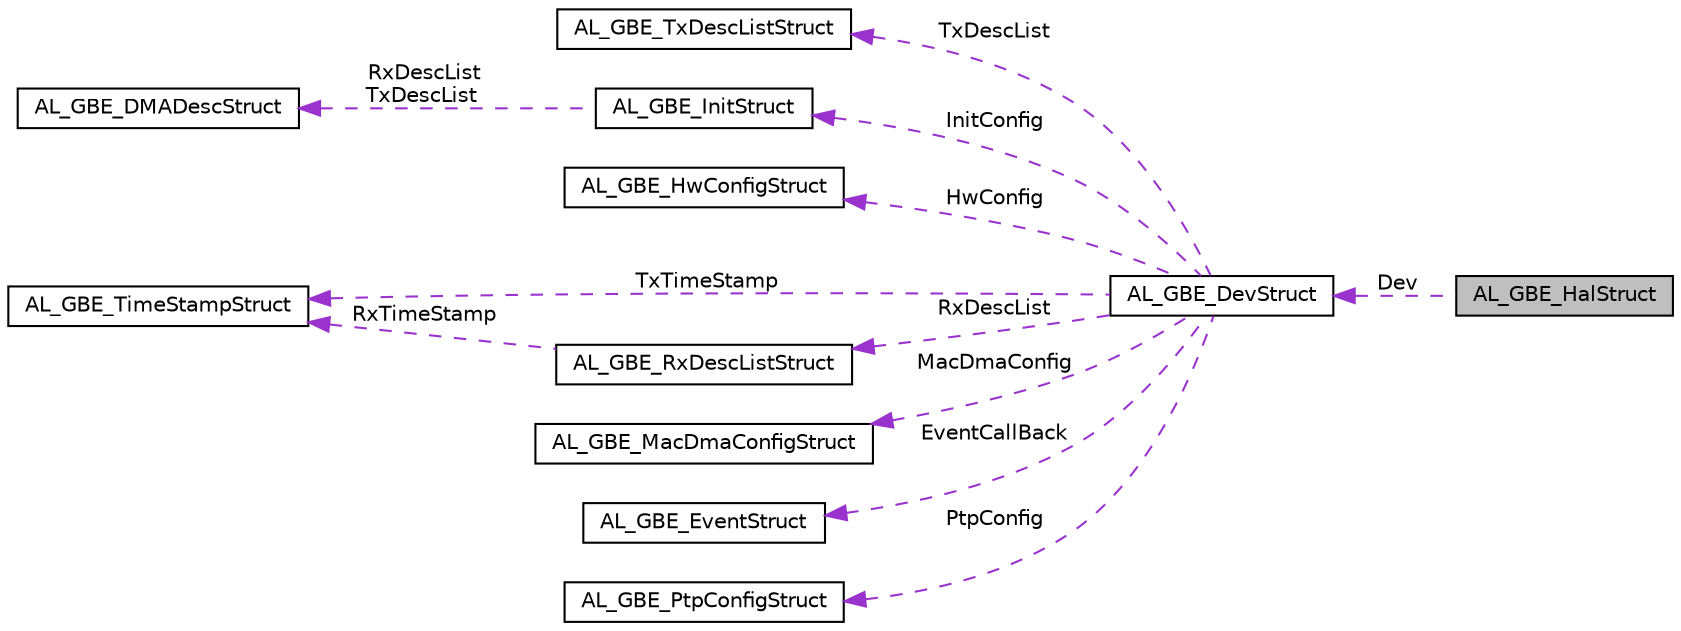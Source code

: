 digraph "AL_GBE_HalStruct"
{
  edge [fontname="Helvetica",fontsize="10",labelfontname="Helvetica",labelfontsize="10"];
  node [fontname="Helvetica",fontsize="10",shape=record];
  rankdir="LR";
  Node1 [label="AL_GBE_HalStruct",height=0.2,width=0.4,color="black", fillcolor="grey75", style="filled", fontcolor="black"];
  Node2 -> Node1 [dir="back",color="darkorchid3",fontsize="10",style="dashed",label=" Dev" ,fontname="Helvetica"];
  Node2 [label="AL_GBE_DevStruct",height=0.2,width=0.4,color="black", fillcolor="white", style="filled",URL="$structAL__GBE__DevStruct.html"];
  Node3 -> Node2 [dir="back",color="darkorchid3",fontsize="10",style="dashed",label=" TxDescList" ,fontname="Helvetica"];
  Node3 [label="AL_GBE_TxDescListStruct",height=0.2,width=0.4,color="black", fillcolor="white", style="filled",URL="$structAL__GBE__TxDescListStruct.html"];
  Node4 -> Node2 [dir="back",color="darkorchid3",fontsize="10",style="dashed",label=" InitConfig" ,fontname="Helvetica"];
  Node4 [label="AL_GBE_InitStruct",height=0.2,width=0.4,color="black", fillcolor="white", style="filled",URL="$structAL__GBE__InitStruct.html"];
  Node5 -> Node4 [dir="back",color="darkorchid3",fontsize="10",style="dashed",label=" RxDescList\nTxDescList" ,fontname="Helvetica"];
  Node5 [label="AL_GBE_DMADescStruct",height=0.2,width=0.4,color="black", fillcolor="white", style="filled",URL="$structAL__GBE__DMADescStruct.html"];
  Node6 -> Node2 [dir="back",color="darkorchid3",fontsize="10",style="dashed",label=" HwConfig" ,fontname="Helvetica"];
  Node6 [label="AL_GBE_HwConfigStruct",height=0.2,width=0.4,color="black", fillcolor="white", style="filled",URL="$structAL__GBE__HwConfigStruct.html"];
  Node7 -> Node2 [dir="back",color="darkorchid3",fontsize="10",style="dashed",label=" RxDescList" ,fontname="Helvetica"];
  Node7 [label="AL_GBE_RxDescListStruct",height=0.2,width=0.4,color="black", fillcolor="white", style="filled",URL="$structAL__GBE__RxDescListStruct.html"];
  Node8 -> Node7 [dir="back",color="darkorchid3",fontsize="10",style="dashed",label=" RxTimeStamp" ,fontname="Helvetica"];
  Node8 [label="AL_GBE_TimeStampStruct",height=0.2,width=0.4,color="black", fillcolor="white", style="filled",URL="$structAL__GBE__TimeStampStruct.html"];
  Node9 -> Node2 [dir="back",color="darkorchid3",fontsize="10",style="dashed",label=" MacDmaConfig" ,fontname="Helvetica"];
  Node9 [label="AL_GBE_MacDmaConfigStruct",height=0.2,width=0.4,color="black", fillcolor="white", style="filled",URL="$structAL__GBE__MacDmaConfigStruct.html"];
  Node10 -> Node2 [dir="back",color="darkorchid3",fontsize="10",style="dashed",label=" EventCallBack" ,fontname="Helvetica"];
  Node10 [label="AL_GBE_EventStruct",height=0.2,width=0.4,color="black", fillcolor="white", style="filled",URL="$structAL__GBE__EventStruct.html"];
  Node11 -> Node2 [dir="back",color="darkorchid3",fontsize="10",style="dashed",label=" PtpConfig" ,fontname="Helvetica"];
  Node11 [label="AL_GBE_PtpConfigStruct",height=0.2,width=0.4,color="black", fillcolor="white", style="filled",URL="$structAL__GBE__PtpConfigStruct.html"];
  Node8 -> Node2 [dir="back",color="darkorchid3",fontsize="10",style="dashed",label=" TxTimeStamp" ,fontname="Helvetica"];
}
